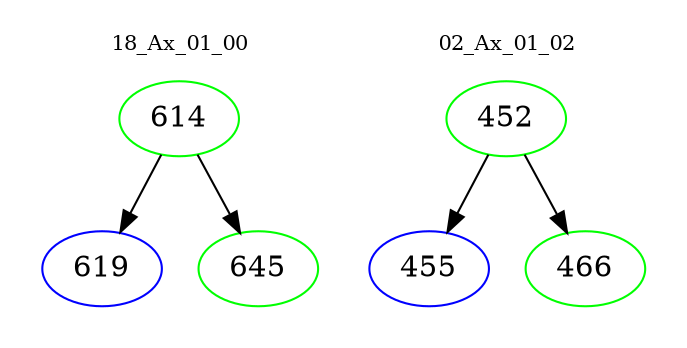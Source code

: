 digraph{
subgraph cluster_0 {
color = white
label = "18_Ax_01_00";
fontsize=10;
T0_614 [label="614", color="green"]
T0_614 -> T0_619 [color="black"]
T0_619 [label="619", color="blue"]
T0_614 -> T0_645 [color="black"]
T0_645 [label="645", color="green"]
}
subgraph cluster_1 {
color = white
label = "02_Ax_01_02";
fontsize=10;
T1_452 [label="452", color="green"]
T1_452 -> T1_455 [color="black"]
T1_455 [label="455", color="blue"]
T1_452 -> T1_466 [color="black"]
T1_466 [label="466", color="green"]
}
}
